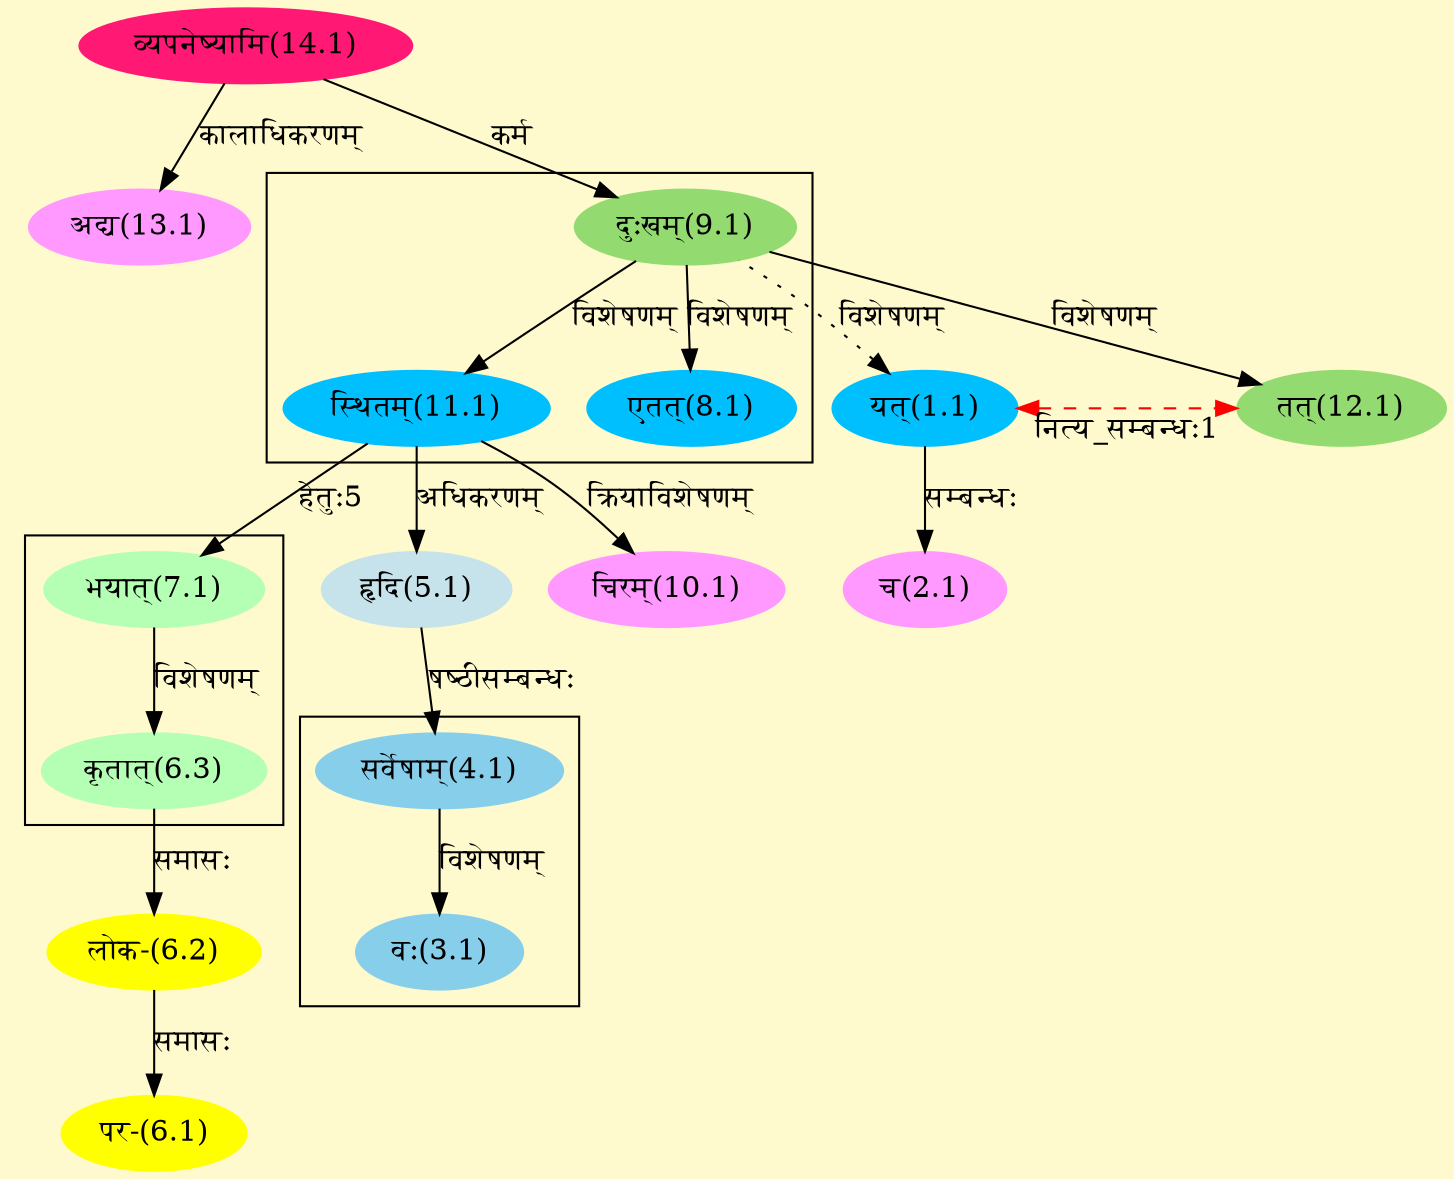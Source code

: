 digraph G{
rankdir=BT;
 compound=true;
 bgcolor="lemonchiffon1";

subgraph cluster_1{
Node1_1 [style=filled, color="#00BFFF" label = "यत्(1.1)"]
Node9_1 [style=filled, color="#93DB70" label = "दुःखम्(9.1)"]
Node8_1 [style=filled, color="#00BFFF" label = "एतत्(8.1)"]
Node11_1 [style=filled, color="#00BFFF" label = "स्थितम्(11.1)"]
Node12_1 [style=filled, color="#93DB70" label = "तत्(12.1)"]

}

subgraph cluster_2{
Node3_1 [style=filled, color="#87CEEB" label = "वः(3.1)"]
Node4_1 [style=filled, color="#87CEEB" label = "सर्वेषाम्(4.1)"]

}

subgraph cluster_3{
Node6_3 [style=filled, color="#B4FFB4" label = "कृतात्(6.3)"]
Node7_1 [style=filled, color="#B4FFB4" label = "भयात्(7.1)"]

}
Node1_1 [style=filled, color="#00BFFF" label = "यत्(1.1)"]
Node12_1 [style=filled, color="#93DB70" label = "तत्(12.1)"]
Node2_1 [style=filled, color="#FF99FF" label = "च(2.1)"]
Node4_1 [style=filled, color="#87CEEB" label = "सर्वेषाम्(4.1)"]
Node5_1 [style=filled, color="#C6E2EB" label = "हृदि(5.1)"]
Node11_1 [style=filled, color="#00BFFF" label = "स्थितम्(11.1)"]
Node6_1 [style=filled, color="#FFFF00" label = "पर-(6.1)"]
Node6_2 [style=filled, color="#FFFF00" label = "लोक-(6.2)"]
Node6_3 [style=filled, color="#B4FFB4" label = "कृतात्(6.3)"]
Node7_1 [style=filled, color="#B4FFB4" label = "भयात्(7.1)"]
Node9_1 [style=filled, color="#93DB70" label = "दुःखम्(9.1)"]
Node14_1 [style=filled, color="#FF1975" label = "व्यपनेष्यामि(14.1)"]
Node10_1 [style=filled, color="#FF99FF" label = "चिरम्(10.1)"]
Node13_1 [style=filled, color="#FF99FF" label = "अद्य(13.1)"]
{rank = same; Node1_1; Node12_1;}
/* Start of Relations section */

Node1_1 -> Node12_1 [ style=dashed color="red" label="नित्य_सम्बन्धः1"  dir="both" ]
Node1_1 -> Node9_1 [ style=dotted label="विशेषणम्"  dir="back" ]
Node2_1 -> Node1_1 [  label="सम्बन्धः"  dir="back" ]
Node3_1 -> Node4_1 [  label="विशेषणम्"  dir="back" ]
Node4_1 -> Node5_1 [  label="षष्ठीसम्बन्धः"  dir="back" ]
Node5_1 -> Node11_1 [  label="अधिकरणम्"  dir="back" ]
Node6_1 -> Node6_2 [  label="समासः"  dir="back" ]
Node6_2 -> Node6_3 [  label="समासः"  dir="back" ]
Node6_3 -> Node7_1 [  label="विशेषणम्"  dir="back" ]
Node7_1 -> Node11_1 [  label="हेतुः5"  dir="back" ]
Node8_1 -> Node9_1 [  label="विशेषणम्"  dir="back" ]
Node9_1 -> Node14_1 [  label="कर्म"  dir="back" ]
Node10_1 -> Node11_1 [  label="क्रियाविशेषणम्"  dir="back" ]
Node11_1 -> Node9_1 [  label="विशेषणम्"  dir="back" ]
Node12_1 -> Node9_1 [  label="विशेषणम्"  dir="back" ]
Node13_1 -> Node14_1 [  label="कालाधिकरणम्"  dir="back" ]
}
